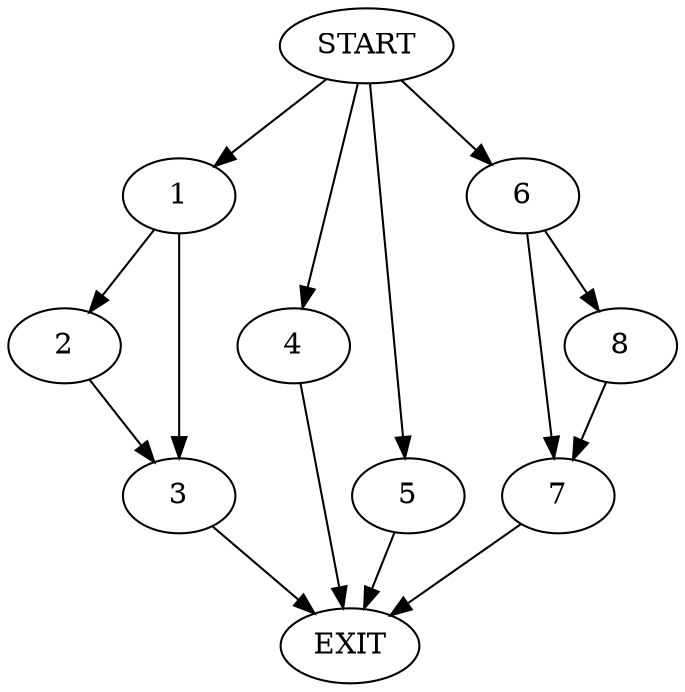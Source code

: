 digraph {
0 [label="START"]
9 [label="EXIT"]
0 -> 1
1 -> 2
1 -> 3
2 -> 3
3 -> 9
0 -> 4
4 -> 9
0 -> 5
5 -> 9
0 -> 6
6 -> 7
6 -> 8
7 -> 9
8 -> 7
}
